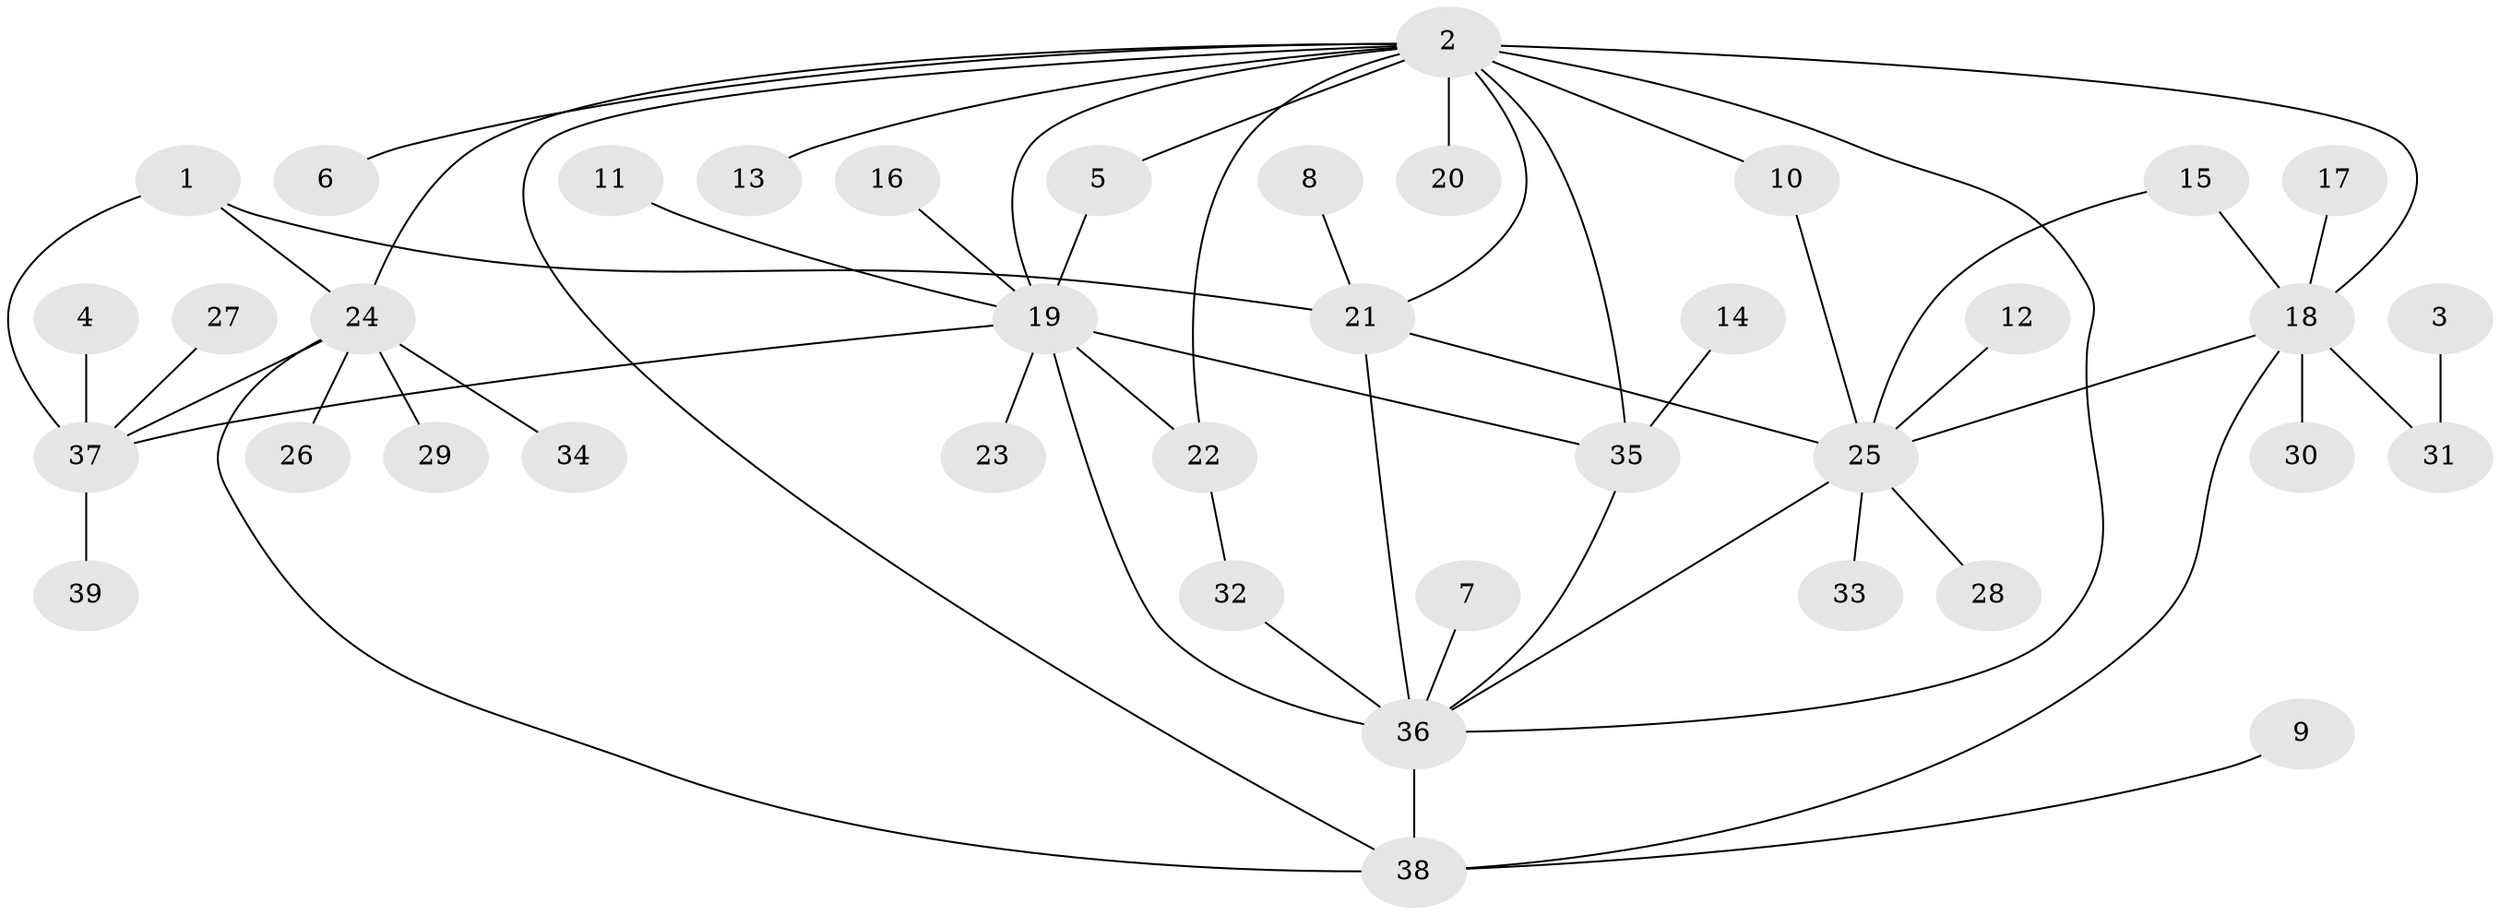 // original degree distribution, {8: 0.04054054054054054, 3: 0.10810810810810811, 7: 0.04054054054054054, 5: 0.04054054054054054, 9: 0.02702702702702703, 11: 0.013513513513513514, 1: 0.5, 2: 0.21621621621621623, 4: 0.013513513513513514}
// Generated by graph-tools (version 1.1) at 2025/26/03/09/25 03:26:36]
// undirected, 39 vertices, 55 edges
graph export_dot {
graph [start="1"]
  node [color=gray90,style=filled];
  1;
  2;
  3;
  4;
  5;
  6;
  7;
  8;
  9;
  10;
  11;
  12;
  13;
  14;
  15;
  16;
  17;
  18;
  19;
  20;
  21;
  22;
  23;
  24;
  25;
  26;
  27;
  28;
  29;
  30;
  31;
  32;
  33;
  34;
  35;
  36;
  37;
  38;
  39;
  1 -- 21 [weight=1.0];
  1 -- 24 [weight=1.0];
  1 -- 37 [weight=1.0];
  2 -- 5 [weight=1.0];
  2 -- 6 [weight=1.0];
  2 -- 10 [weight=1.0];
  2 -- 13 [weight=1.0];
  2 -- 18 [weight=1.0];
  2 -- 19 [weight=1.0];
  2 -- 20 [weight=1.0];
  2 -- 21 [weight=1.0];
  2 -- 22 [weight=1.0];
  2 -- 24 [weight=1.0];
  2 -- 35 [weight=3.0];
  2 -- 36 [weight=1.0];
  2 -- 38 [weight=1.0];
  3 -- 31 [weight=1.0];
  4 -- 37 [weight=1.0];
  5 -- 19 [weight=1.0];
  7 -- 36 [weight=1.0];
  8 -- 21 [weight=1.0];
  9 -- 38 [weight=1.0];
  10 -- 25 [weight=1.0];
  11 -- 19 [weight=1.0];
  12 -- 25 [weight=1.0];
  14 -- 35 [weight=1.0];
  15 -- 18 [weight=1.0];
  15 -- 25 [weight=1.0];
  16 -- 19 [weight=1.0];
  17 -- 18 [weight=1.0];
  18 -- 25 [weight=1.0];
  18 -- 30 [weight=1.0];
  18 -- 31 [weight=1.0];
  18 -- 38 [weight=1.0];
  19 -- 22 [weight=1.0];
  19 -- 23 [weight=1.0];
  19 -- 35 [weight=1.0];
  19 -- 36 [weight=2.0];
  19 -- 37 [weight=1.0];
  21 -- 25 [weight=1.0];
  21 -- 36 [weight=1.0];
  22 -- 32 [weight=1.0];
  24 -- 26 [weight=1.0];
  24 -- 29 [weight=1.0];
  24 -- 34 [weight=1.0];
  24 -- 37 [weight=1.0];
  24 -- 38 [weight=1.0];
  25 -- 28 [weight=1.0];
  25 -- 33 [weight=1.0];
  25 -- 36 [weight=1.0];
  27 -- 37 [weight=1.0];
  32 -- 36 [weight=1.0];
  35 -- 36 [weight=1.0];
  36 -- 38 [weight=1.0];
  37 -- 39 [weight=1.0];
}
